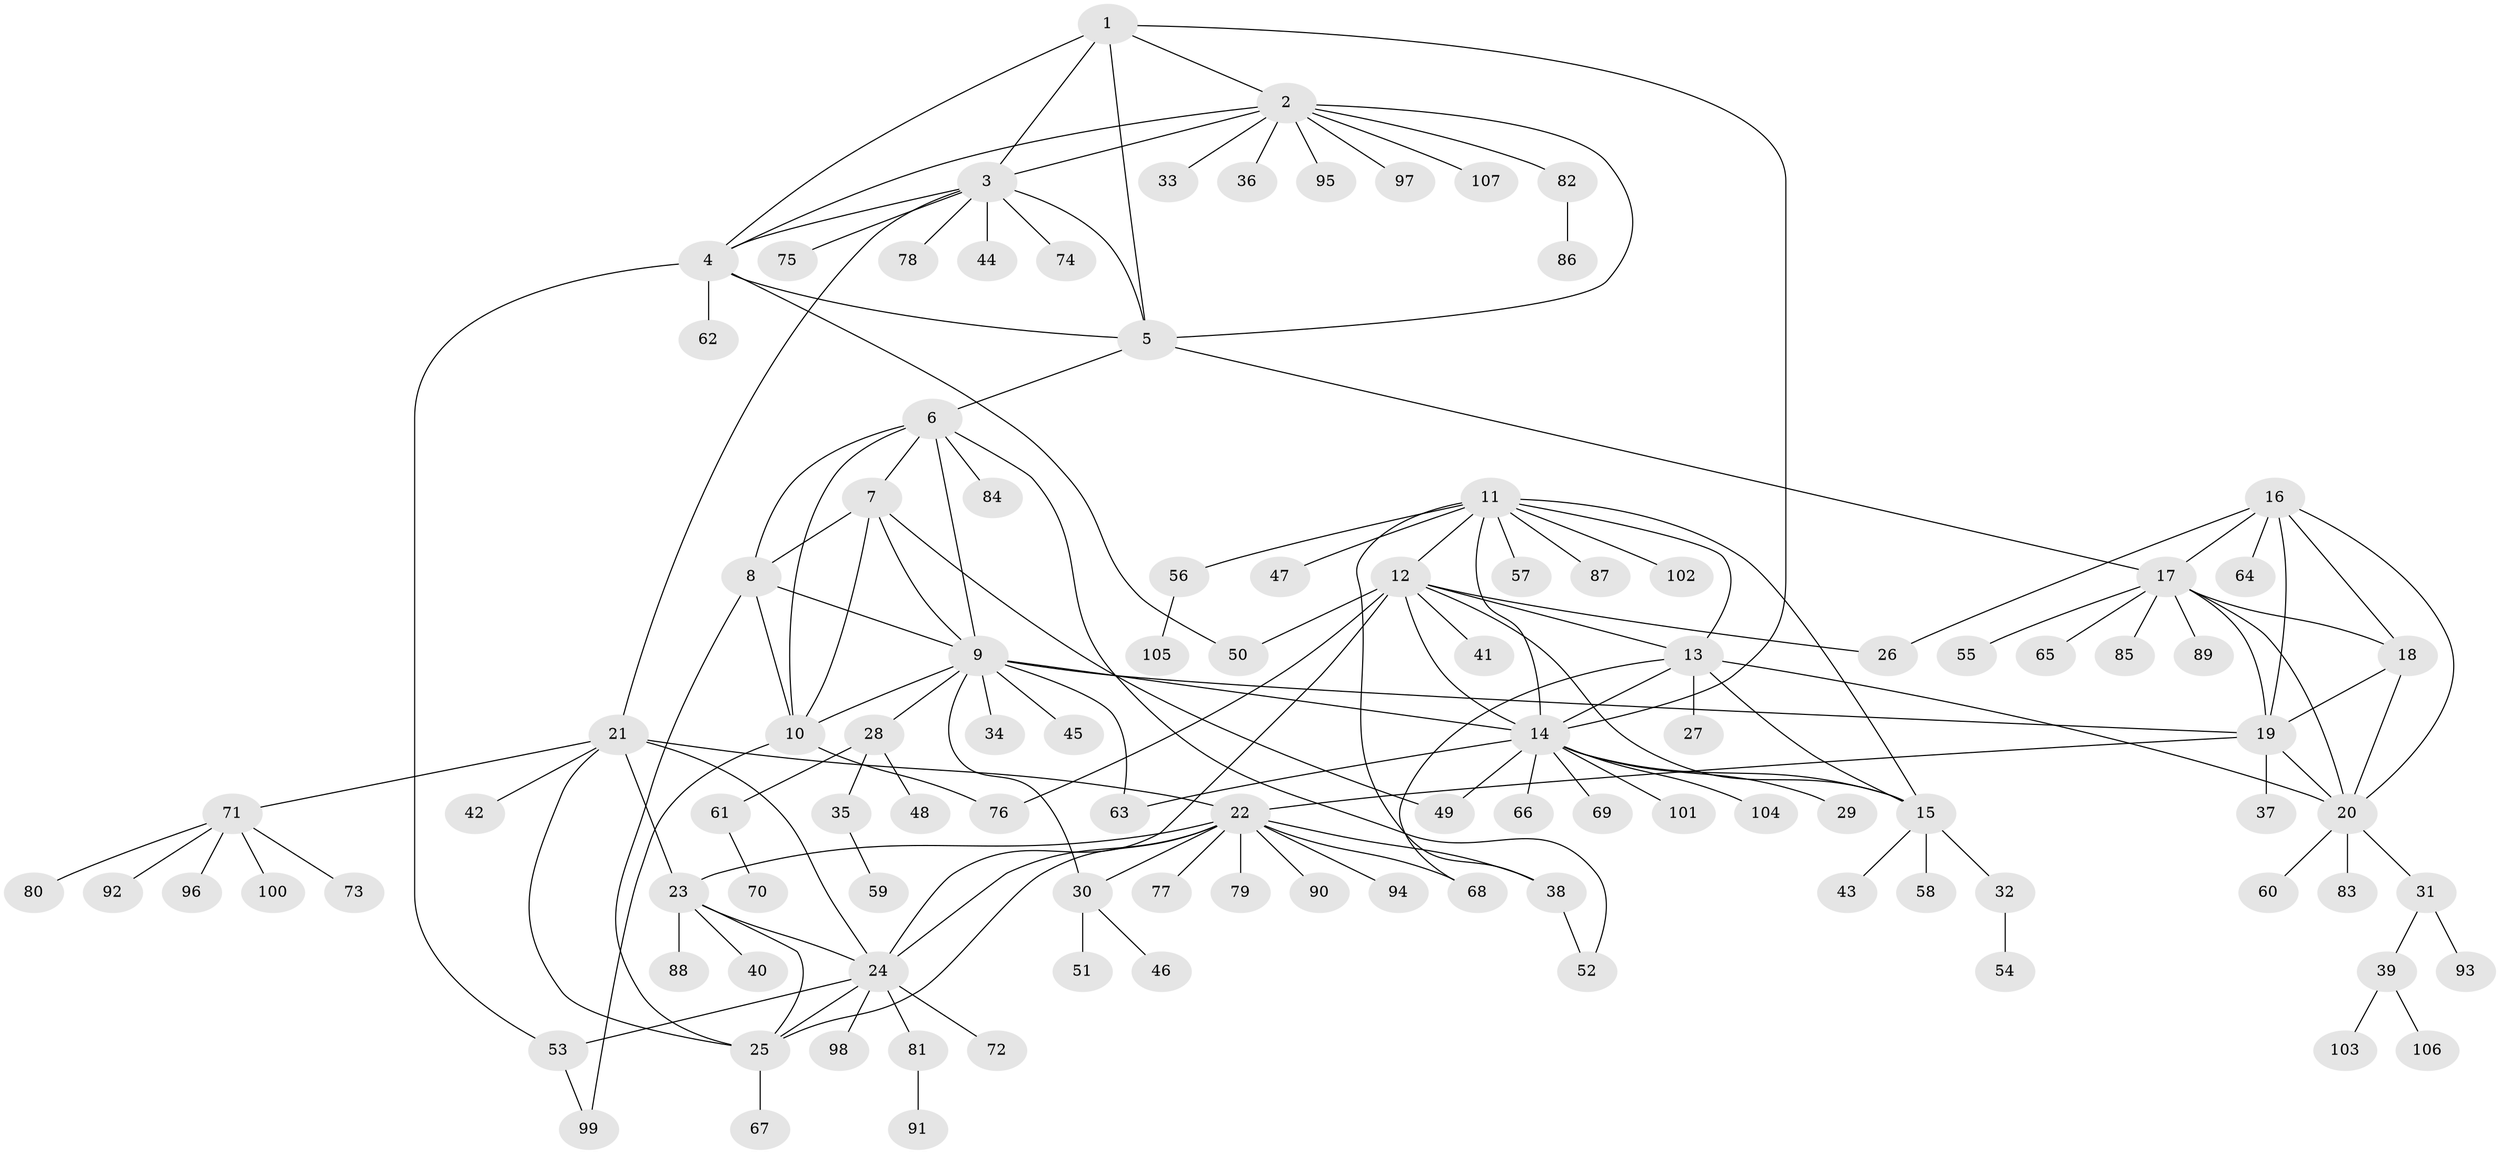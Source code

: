 // Generated by graph-tools (version 1.1) at 2025/16/03/09/25 04:16:07]
// undirected, 107 vertices, 153 edges
graph export_dot {
graph [start="1"]
  node [color=gray90,style=filled];
  1;
  2;
  3;
  4;
  5;
  6;
  7;
  8;
  9;
  10;
  11;
  12;
  13;
  14;
  15;
  16;
  17;
  18;
  19;
  20;
  21;
  22;
  23;
  24;
  25;
  26;
  27;
  28;
  29;
  30;
  31;
  32;
  33;
  34;
  35;
  36;
  37;
  38;
  39;
  40;
  41;
  42;
  43;
  44;
  45;
  46;
  47;
  48;
  49;
  50;
  51;
  52;
  53;
  54;
  55;
  56;
  57;
  58;
  59;
  60;
  61;
  62;
  63;
  64;
  65;
  66;
  67;
  68;
  69;
  70;
  71;
  72;
  73;
  74;
  75;
  76;
  77;
  78;
  79;
  80;
  81;
  82;
  83;
  84;
  85;
  86;
  87;
  88;
  89;
  90;
  91;
  92;
  93;
  94;
  95;
  96;
  97;
  98;
  99;
  100;
  101;
  102;
  103;
  104;
  105;
  106;
  107;
  1 -- 2;
  1 -- 3;
  1 -- 4;
  1 -- 5;
  1 -- 14;
  2 -- 3;
  2 -- 4;
  2 -- 5;
  2 -- 33;
  2 -- 36;
  2 -- 82;
  2 -- 95;
  2 -- 97;
  2 -- 107;
  3 -- 4;
  3 -- 5;
  3 -- 21;
  3 -- 44;
  3 -- 74;
  3 -- 75;
  3 -- 78;
  4 -- 5;
  4 -- 50;
  4 -- 53;
  4 -- 62;
  5 -- 6;
  5 -- 17;
  6 -- 7;
  6 -- 8;
  6 -- 9;
  6 -- 10;
  6 -- 52;
  6 -- 84;
  7 -- 8;
  7 -- 9;
  7 -- 10;
  7 -- 49;
  8 -- 9;
  8 -- 10;
  8 -- 25;
  9 -- 10;
  9 -- 14;
  9 -- 19;
  9 -- 28;
  9 -- 30;
  9 -- 34;
  9 -- 45;
  9 -- 63;
  10 -- 76;
  10 -- 99;
  11 -- 12;
  11 -- 13;
  11 -- 14;
  11 -- 15;
  11 -- 38;
  11 -- 47;
  11 -- 56;
  11 -- 57;
  11 -- 87;
  11 -- 102;
  12 -- 13;
  12 -- 14;
  12 -- 15;
  12 -- 24;
  12 -- 26;
  12 -- 41;
  12 -- 50;
  12 -- 76;
  13 -- 14;
  13 -- 15;
  13 -- 20;
  13 -- 27;
  13 -- 68;
  14 -- 15;
  14 -- 29;
  14 -- 49;
  14 -- 63;
  14 -- 66;
  14 -- 69;
  14 -- 101;
  14 -- 104;
  15 -- 32;
  15 -- 43;
  15 -- 58;
  16 -- 17;
  16 -- 18;
  16 -- 19;
  16 -- 20;
  16 -- 26;
  16 -- 64;
  17 -- 18;
  17 -- 19;
  17 -- 20;
  17 -- 55;
  17 -- 65;
  17 -- 85;
  17 -- 89;
  18 -- 19;
  18 -- 20;
  19 -- 20;
  19 -- 22;
  19 -- 37;
  20 -- 31;
  20 -- 60;
  20 -- 83;
  21 -- 22;
  21 -- 23;
  21 -- 24;
  21 -- 25;
  21 -- 42;
  21 -- 71;
  22 -- 23;
  22 -- 24;
  22 -- 25;
  22 -- 30;
  22 -- 38;
  22 -- 68;
  22 -- 77;
  22 -- 79;
  22 -- 90;
  22 -- 94;
  23 -- 24;
  23 -- 25;
  23 -- 40;
  23 -- 88;
  24 -- 25;
  24 -- 53;
  24 -- 72;
  24 -- 81;
  24 -- 98;
  25 -- 67;
  28 -- 35;
  28 -- 48;
  28 -- 61;
  30 -- 46;
  30 -- 51;
  31 -- 39;
  31 -- 93;
  32 -- 54;
  35 -- 59;
  38 -- 52;
  39 -- 103;
  39 -- 106;
  53 -- 99;
  56 -- 105;
  61 -- 70;
  71 -- 73;
  71 -- 80;
  71 -- 92;
  71 -- 96;
  71 -- 100;
  81 -- 91;
  82 -- 86;
}
